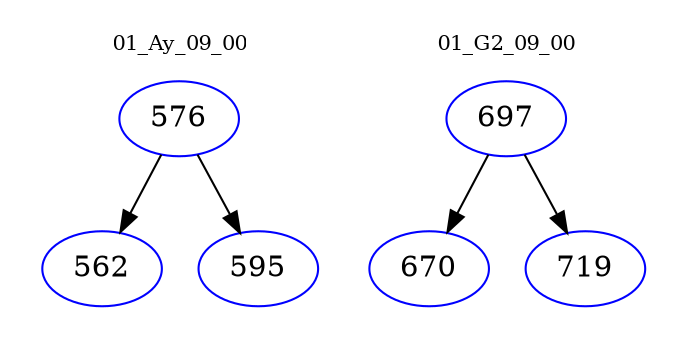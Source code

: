 digraph{
subgraph cluster_0 {
color = white
label = "01_Ay_09_00";
fontsize=10;
T0_576 [label="576", color="blue"]
T0_576 -> T0_562 [color="black"]
T0_562 [label="562", color="blue"]
T0_576 -> T0_595 [color="black"]
T0_595 [label="595", color="blue"]
}
subgraph cluster_1 {
color = white
label = "01_G2_09_00";
fontsize=10;
T1_697 [label="697", color="blue"]
T1_697 -> T1_670 [color="black"]
T1_670 [label="670", color="blue"]
T1_697 -> T1_719 [color="black"]
T1_719 [label="719", color="blue"]
}
}

